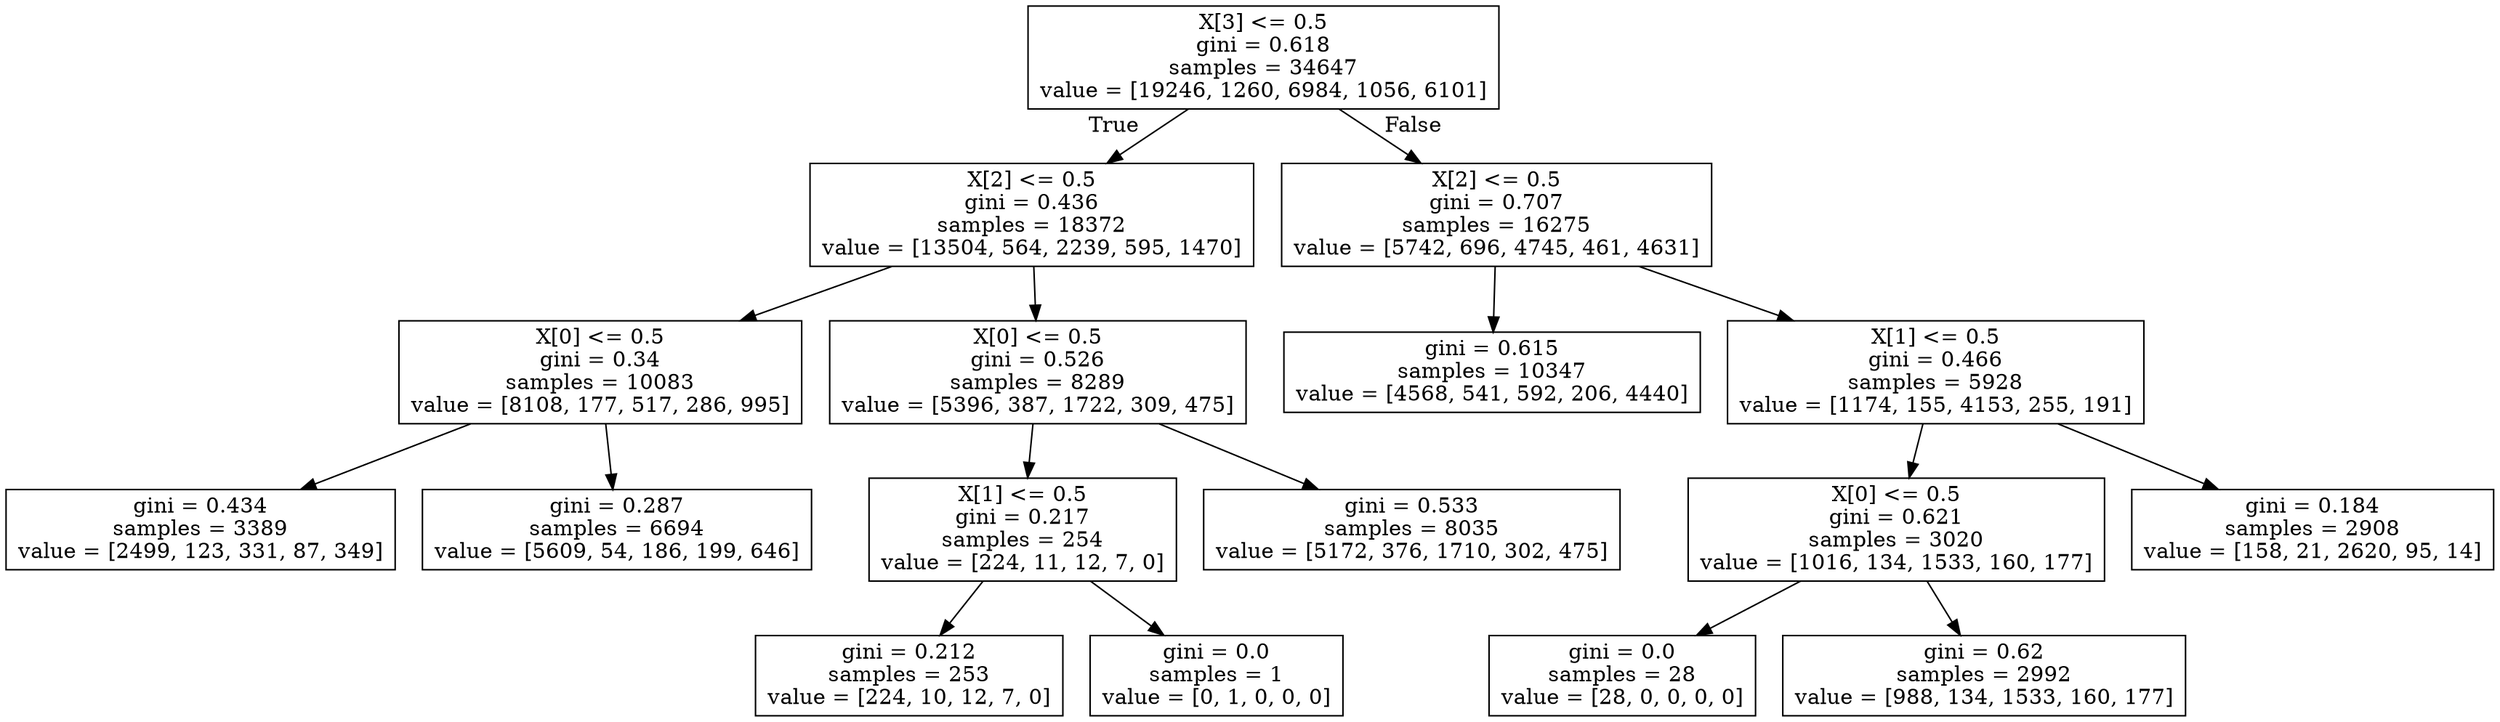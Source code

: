 digraph Tree {
node [shape=box] ;
0 [label="X[3] <= 0.5\ngini = 0.618\nsamples = 34647\nvalue = [19246, 1260, 6984, 1056, 6101]"] ;
1 [label="X[2] <= 0.5\ngini = 0.436\nsamples = 18372\nvalue = [13504, 564, 2239, 595, 1470]"] ;
0 -> 1 [labeldistance=2.5, labelangle=45, headlabel="True"] ;
2 [label="X[0] <= 0.5\ngini = 0.34\nsamples = 10083\nvalue = [8108, 177, 517, 286, 995]"] ;
1 -> 2 ;
3 [label="gini = 0.434\nsamples = 3389\nvalue = [2499, 123, 331, 87, 349]"] ;
2 -> 3 ;
4 [label="gini = 0.287\nsamples = 6694\nvalue = [5609, 54, 186, 199, 646]"] ;
2 -> 4 ;
5 [label="X[0] <= 0.5\ngini = 0.526\nsamples = 8289\nvalue = [5396, 387, 1722, 309, 475]"] ;
1 -> 5 ;
6 [label="X[1] <= 0.5\ngini = 0.217\nsamples = 254\nvalue = [224, 11, 12, 7, 0]"] ;
5 -> 6 ;
7 [label="gini = 0.212\nsamples = 253\nvalue = [224, 10, 12, 7, 0]"] ;
6 -> 7 ;
8 [label="gini = 0.0\nsamples = 1\nvalue = [0, 1, 0, 0, 0]"] ;
6 -> 8 ;
9 [label="gini = 0.533\nsamples = 8035\nvalue = [5172, 376, 1710, 302, 475]"] ;
5 -> 9 ;
10 [label="X[2] <= 0.5\ngini = 0.707\nsamples = 16275\nvalue = [5742, 696, 4745, 461, 4631]"] ;
0 -> 10 [labeldistance=2.5, labelangle=-45, headlabel="False"] ;
11 [label="gini = 0.615\nsamples = 10347\nvalue = [4568, 541, 592, 206, 4440]"] ;
10 -> 11 ;
12 [label="X[1] <= 0.5\ngini = 0.466\nsamples = 5928\nvalue = [1174, 155, 4153, 255, 191]"] ;
10 -> 12 ;
13 [label="X[0] <= 0.5\ngini = 0.621\nsamples = 3020\nvalue = [1016, 134, 1533, 160, 177]"] ;
12 -> 13 ;
14 [label="gini = 0.0\nsamples = 28\nvalue = [28, 0, 0, 0, 0]"] ;
13 -> 14 ;
15 [label="gini = 0.62\nsamples = 2992\nvalue = [988, 134, 1533, 160, 177]"] ;
13 -> 15 ;
16 [label="gini = 0.184\nsamples = 2908\nvalue = [158, 21, 2620, 95, 14]"] ;
12 -> 16 ;
}